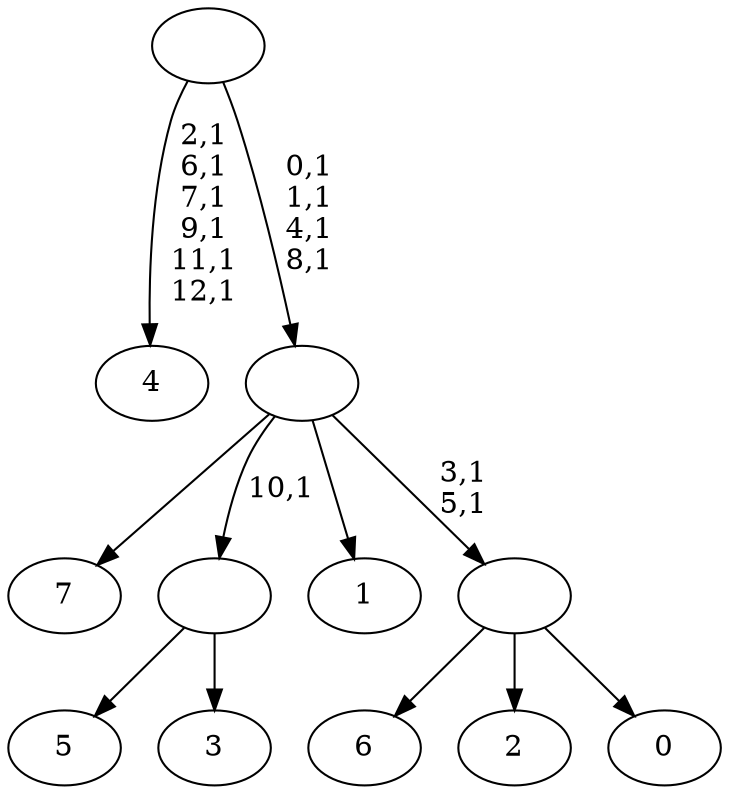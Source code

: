 digraph T {
	21 [label="7"]
	20 [label="6"]
	19 [label="5"]
	18 [label="4"]
	11 [label="3"]
	10 [label=""]
	9 [label="2"]
	8 [label="1"]
	7 [label="0"]
	6 [label=""]
	4 [label=""]
	0 [label=""]
	10 -> 19 [label=""]
	10 -> 11 [label=""]
	6 -> 20 [label=""]
	6 -> 9 [label=""]
	6 -> 7 [label=""]
	4 -> 6 [label="3,1\n5,1"]
	4 -> 21 [label=""]
	4 -> 10 [label="10,1"]
	4 -> 8 [label=""]
	0 -> 4 [label="0,1\n1,1\n4,1\n8,1"]
	0 -> 18 [label="2,1\n6,1\n7,1\n9,1\n11,1\n12,1"]
}
